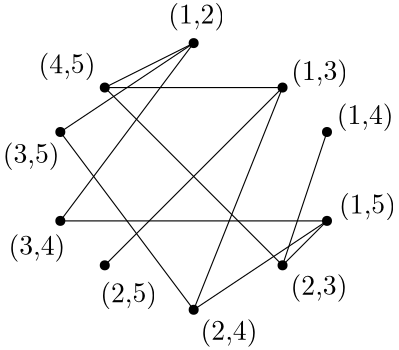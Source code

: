 <?xml version="1.0"?>
<!DOCTYPE ipe SYSTEM "ipe.dtd">
<ipe version="70206" creator="Ipe 7.2.7">
<info created="D:20190708175501" modified="D:20190708175501"/>
<ipestyle name="basic">
<symbol name="arrow/arc(spx)">
<path stroke="sym-stroke" fill="sym-stroke" pen="sym-pen">
0 0 m
-1 0.333 l
-1 -0.333 l
h
</path>
</symbol>
<symbol name="arrow/farc(spx)">
<path stroke="sym-stroke" fill="white" pen="sym-pen">
0 0 m
-1 0.333 l
-1 -0.333 l
h
</path>
</symbol>
<symbol name="arrow/ptarc(spx)">
<path stroke="sym-stroke" fill="sym-stroke" pen="sym-pen">
0 0 m
-1 0.333 l
-0.8 0 l
-1 -0.333 l
h
</path>
</symbol>
<symbol name="arrow/fptarc(spx)">
<path stroke="sym-stroke" fill="white" pen="sym-pen">
0 0 m
-1 0.333 l
-0.8 0 l
-1 -0.333 l
h
</path>
</symbol>
<symbol name="mark/circle(sx)" transformations="translations">
<path fill="sym-stroke">
0.6 0 0 0.6 0 0 e
0.4 0 0 0.4 0 0 e
</path>
</symbol>
<symbol name="mark/disk(sx)" transformations="translations">
<path fill="sym-stroke">
0.6 0 0 0.6 0 0 e
</path>
</symbol>
<symbol name="mark/fdisk(sfx)" transformations="translations">
<group>
<path fill="sym-fill">
0.5 0 0 0.5 0 0 e
</path>
<path fill="sym-stroke" fillrule="eofill">
0.6 0 0 0.6 0 0 e
0.4 0 0 0.4 0 0 e
</path>
</group>
</symbol>
<symbol name="mark/box(sx)" transformations="translations">
<path fill="sym-stroke" fillrule="eofill">
-0.6 -0.6 m
0.6 -0.6 l
0.6 0.6 l
-0.6 0.6 l
h
-0.4 -0.4 m
0.4 -0.4 l
0.4 0.4 l
-0.4 0.4 l
h
</path>
</symbol>
<symbol name="mark/square(sx)" transformations="translations">
<path fill="sym-stroke">
-0.6 -0.6 m
0.6 -0.6 l
0.6 0.6 l
-0.6 0.6 l
h
</path>
</symbol>
<symbol name="mark/fsquare(sfx)" transformations="translations">
<group>
<path fill="sym-fill">
-0.5 -0.5 m
0.5 -0.5 l
0.5 0.5 l
-0.5 0.5 l
h
</path>
<path fill="sym-stroke" fillrule="eofill">
-0.6 -0.6 m
0.6 -0.6 l
0.6 0.6 l
-0.6 0.6 l
h
-0.4 -0.4 m
0.4 -0.4 l
0.4 0.4 l
-0.4 0.4 l
h
</path>
</group>
</symbol>
<symbol name="mark/cross(sx)" transformations="translations">
<group>
<path fill="sym-stroke">
-0.43 -0.57 m
0.57 0.43 l
0.43 0.57 l
-0.57 -0.43 l
h
</path>
<path fill="sym-stroke">
-0.43 0.57 m
0.57 -0.43 l
0.43 -0.57 l
-0.57 0.43 l
h
</path>
</group>
</symbol>
<symbol name="arrow/fnormal(spx)">
<path stroke="sym-stroke" fill="white" pen="sym-pen">
0 0 m
-1 0.333 l
-1 -0.333 l
h
</path>
</symbol>
<symbol name="arrow/pointed(spx)">
<path stroke="sym-stroke" fill="sym-stroke" pen="sym-pen">
0 0 m
-1 0.333 l
-0.8 0 l
-1 -0.333 l
h
</path>
</symbol>
<symbol name="arrow/fpointed(spx)">
<path stroke="sym-stroke" fill="white" pen="sym-pen">
0 0 m
-1 0.333 l
-0.8 0 l
-1 -0.333 l
h
</path>
</symbol>
<symbol name="arrow/linear(spx)">
<path stroke="sym-stroke" pen="sym-pen">
-1 0.333 m
0 0 l
-1 -0.333 l
</path>
</symbol>
<symbol name="arrow/fdouble(spx)">
<path stroke="sym-stroke" fill="white" pen="sym-pen">
0 0 m
-1 0.333 l
-1 -0.333 l
h
-1 0 m
-2 0.333 l
-2 -0.333 l
h
</path>
</symbol>
<symbol name="arrow/double(spx)">
<path stroke="sym-stroke" fill="sym-stroke" pen="sym-pen">
0 0 m
-1 0.333 l
-1 -0.333 l
h
-1 0 m
-2 0.333 l
-2 -0.333 l
h
</path>
</symbol>
<pen name="heavier" value="0.8"/>
<pen name="fat" value="1.2"/>
<pen name="ultrafat" value="2"/>
<symbolsize name="large" value="5"/>
<symbolsize name="small" value="2"/>
<symbolsize name="tiny" value="1.1"/>
<arrowsize name="large" value="10"/>
<arrowsize name="small" value="5"/>
<arrowsize name="tiny" value="3"/>
<color name="red" value="1 0 0"/>
<color name="green" value="0 1 0"/>
<color name="blue" value="0 0 1"/>
<color name="yellow" value="1 1 0"/>
<color name="orange" value="1 0.647 0"/>
<color name="gold" value="1 0.843 0"/>
<color name="purple" value="0.627 0.125 0.941"/>
<color name="gray" value="0.745"/>
<color name="brown" value="0.647 0.165 0.165"/>
<color name="navy" value="0 0 0.502"/>
<color name="pink" value="1 0.753 0.796"/>
<color name="seagreen" value="0.18 0.545 0.341"/>
<color name="turquoise" value="0.251 0.878 0.816"/>
<color name="violet" value="0.933 0.51 0.933"/>
<color name="darkblue" value="0 0 0.545"/>
<color name="darkcyan" value="0 0.545 0.545"/>
<color name="darkgray" value="0.663"/>
<color name="darkgreen" value="0 0.392 0"/>
<color name="darkmagenta" value="0.545 0 0.545"/>
<color name="darkorange" value="1 0.549 0"/>
<color name="darkred" value="0.545 0 0"/>
<color name="lightblue" value="0.678 0.847 0.902"/>
<color name="lightcyan" value="0.878 1 1"/>
<color name="lightgray" value="0.827"/>
<color name="lightgreen" value="0.565 0.933 0.565"/>
<color name="lightyellow" value="1 1 0.878"/>
<dashstyle name="dashed" value="[4] 0"/>
<dashstyle name="dotted" value="[1 3] 0"/>
<dashstyle name="dash dotted" value="[4 2 1 2] 0"/>
<dashstyle name="dash dot dotted" value="[4 2 1 2 1 2] 0"/>
<textsize name="large" value="\large"/>
<textsize name="Large" value="\Large"/>
<textsize name="LARGE" value="\LARGE"/>
<textsize name="huge" value="\huge"/>
<textsize name="Huge" value="\Huge"/>
<textsize name="small" value="\small"/>
<textsize name="footnote" value="\footnotesize"/>
<textsize name="tiny" value="\tiny"/>
<textstyle name="center" begin="\begin{center}" end="\end{center}"/>
<textstyle name="itemize" begin="\begin{itemize}" end="\end{itemize}"/>
<textstyle name="item" begin="\begin{itemize}\item{}" end="\end{itemize}"/>
<gridsize name="4 pts" value="4"/>
<gridsize name="8 pts (~3 mm)" value="8"/>
<gridsize name="16 pts (~6 mm)" value="16"/>
<gridsize name="32 pts (~12 mm)" value="32"/>
<gridsize name="10 pts (~3.5 mm)" value="10"/>
<gridsize name="20 pts (~7 mm)" value="20"/>
<gridsize name="14 pts (~5 mm)" value="14"/>
<gridsize name="28 pts (~10 mm)" value="28"/>
<gridsize name="56 pts (~20 mm)" value="56"/>
<anglesize name="90 deg" value="90"/>
<anglesize name="60 deg" value="60"/>
<anglesize name="45 deg" value="45"/>
<anglesize name="30 deg" value="30"/>
<anglesize name="22.5 deg" value="22.5"/>
<opacity name="10%" value="0.1"/>
<opacity name="30%" value="0.3"/>
<opacity name="50%" value="0.5"/>
<opacity name="75%" value="0.75"/>
<tiling name="falling" angle="-60" step="4" width="1"/>
<tiling name="rising" angle="30" step="4" width="1"/>
</ipestyle>
<page>
<layer name="alpha"/>
<view layers="alpha" active="alpha"/>
<use layer="alpha" matrix="1 0 0 1 98.7491 278.956" name="mark/disk(sx)" pos="64 448" size="normal" stroke="black"/>
<use matrix="1 0 0 1 98.7491 294.956" name="mark/disk(sx)" pos="64 400" size="normal" stroke="black"/>
<use matrix="1 0 0 1 98.7491 294.956" name="mark/disk(sx)" pos="112 368" size="normal" stroke="black"/>
<use matrix="1 0 0 1 98.7491 278.956" name="mark/disk(sx)" pos="112 480" size="normal" stroke="black"/>
<use matrix="1 0 0 1 98.7491 278.956" name="mark/disk(sx)" pos="160 448" size="normal" stroke="black"/>
<use matrix="1 0 0 1 98.7491 294.956" name="mark/disk(sx)" pos="160 400" size="normal" stroke="black"/>
<use matrix="1 0 0 1 98.7491 310.956" name="mark/disk(sx)" pos="80 368" size="normal" stroke="black"/>
<use matrix="1 0 0 1 82.7491 310.956" name="mark/disk(sx)" pos="160 368" size="normal" stroke="black"/>
<use matrix="1 0 0 1 98.7491 278.956" name="mark/disk(sx)" pos="80 464" size="normal" stroke="black"/>
<use matrix="1 0 0 1 98.7491 278.956" name="mark/disk(sx)" pos="144 464" size="normal" stroke="black"/>
<text matrix="1 0 0 1 73.6333 302" transformations="translations" pos="128 464" stroke="black" type="label" width="20.479" height="7.473" depth="2.49" valign="baseline">(1,2)</text>
<text matrix="1 0 0 1 85.8567 297.649" transformations="translations" pos="160 448" stroke="black" type="label" width="20.479" height="7.473" depth="2.49" valign="baseline">(1,3)</text>
<text matrix="1 0 0 1 86.2711 297.856" transformations="translations" pos="176 432" stroke="black" type="label" width="20.479" height="7.473" depth="2.49" valign="baseline">(1,4)</text>
<text matrix="1 0 0 1 87.0998 297.649" transformations="translations" pos="176 400" stroke="black" type="label" width="20.479" height="7.473" depth="2.49" valign="baseline">(1,5)</text>
<text matrix="1 0 0 1 85.6496 284.39" transformations="translations" pos="160 384" stroke="black" type="label" width="20.479" height="7.473" depth="2.49" valign="baseline">(2,3)</text>
<text matrix="1 0 0 1 85.2352 284.183" transformations="translations" pos="128 368" stroke="black" type="label" width="20.479" height="7.473" depth="2.49" valign="baseline">(2,4)</text>
<text matrix="1 0 0 1 81.0917 281.696" transformations="translations" pos="96 384" stroke="black" type="label" width="20.479" height="7.473" depth="2.49" valign="baseline">(2,5)</text>
<text matrix="1 0 0 1 64.1032 282.732" transformations="translations" pos="80 400" stroke="black" type="label" width="20.479" height="7.473" depth="2.49" valign="baseline">(3,4)</text>
<text matrix="1 0 0 1 62.0315 283.768" transformations="translations" pos="80 432" stroke="black" type="label" width="20.479" height="7.473" depth="2.49" valign="baseline">(3,5)</text>
<text matrix="1 0 0 1 58.9238 300.135" transformations="translations" pos="96 448" stroke="black" type="label" width="20.479" height="7.473" depth="2.49" valign="baseline">(4,5)</text>
<path stroke="black">
178.749 742.956 m
210.749 758.956 l
</path>
<path stroke="black">
210.749 758.956 m
162.749 726.956 l
</path>
<path stroke="black">
210.749 758.956 m
162.749 694.956 l
</path>
<path stroke="black">
242.749 742.956 m
178.749 742.956 l
</path>
<path stroke="black">
242.749 742.956 m
178.749 678.956 l
</path>
<path stroke="black">
242.749 742.956 m
210.749 662.956 l
</path>
<path stroke="black">
258.749 726.956 m
242.749 678.956 l
</path>
<path stroke="black">
258.749 694.956 m
242.749 678.956 l
</path>
<path stroke="black">
258.749 694.956 m
210.749 662.956 l
</path>
<path stroke="black">
258.749 694.956 m
162.749 694.956 l
</path>
<path stroke="black">
178.749 742.956 m
242.749 678.956 l
</path>
<path stroke="black">
210.749 662.956 m
162.749 726.956 l
</path>
</page>
</ipe>
